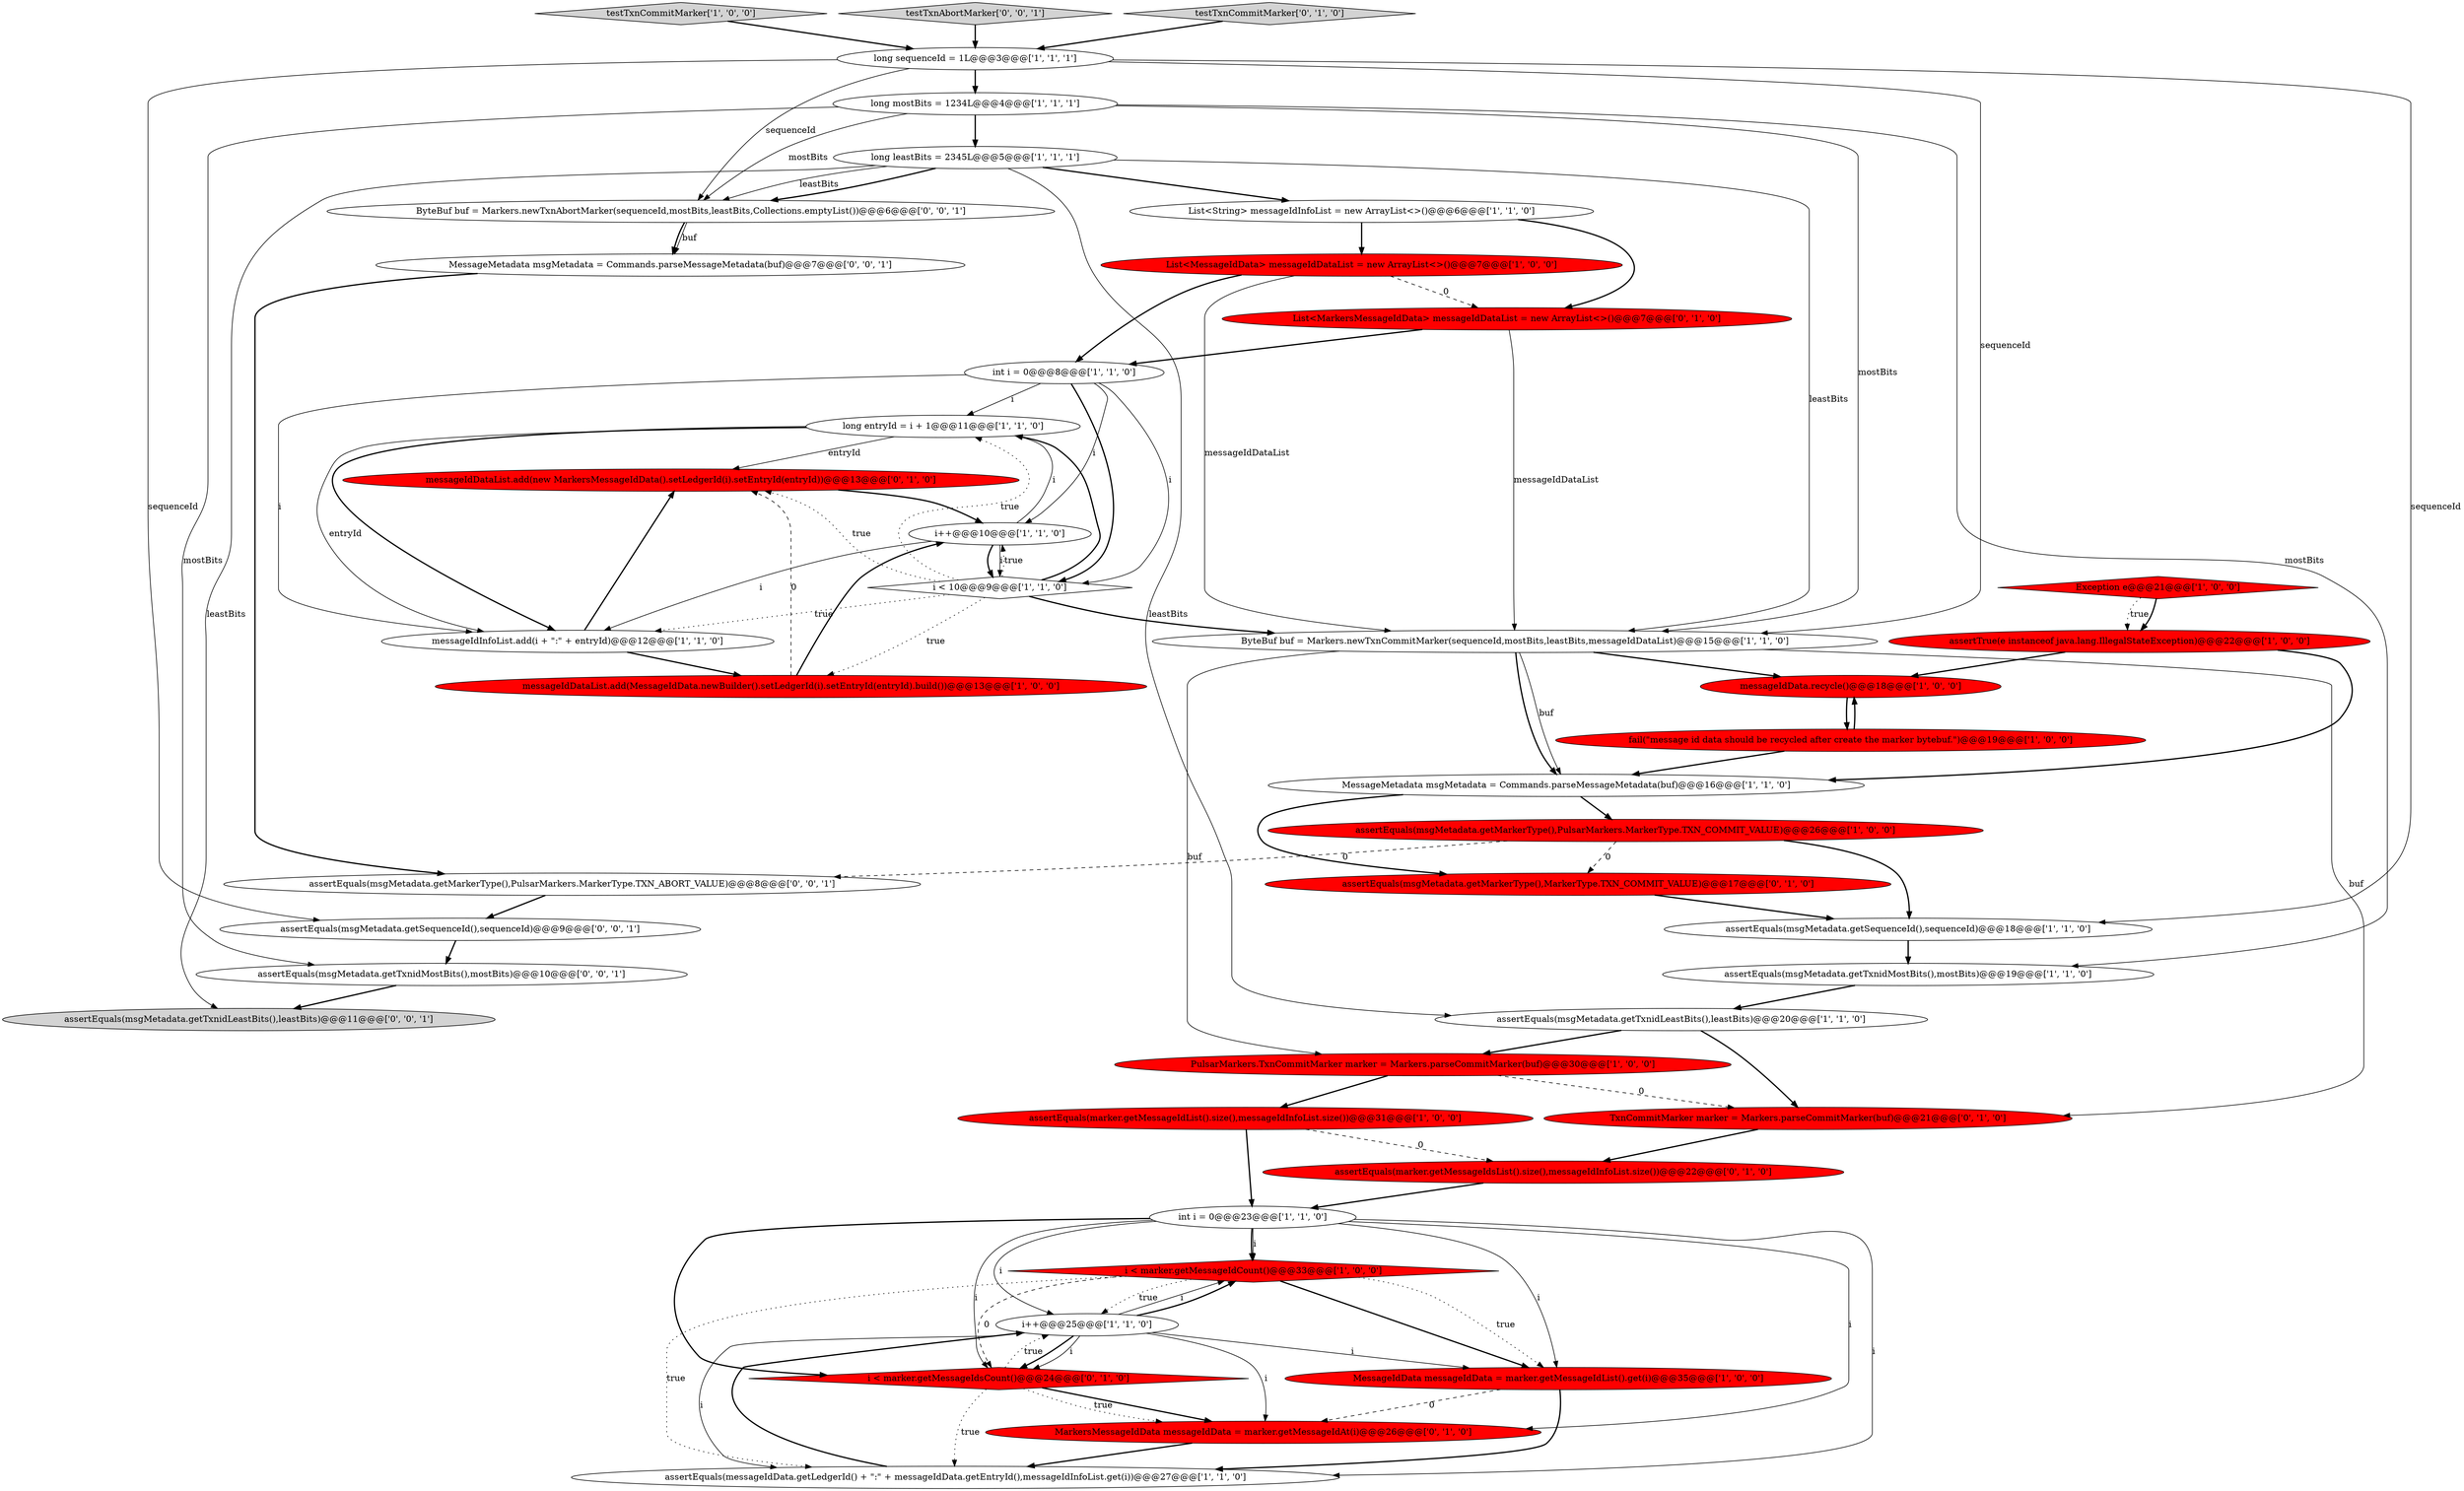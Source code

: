 digraph {
10 [style = filled, label = "messageIdData.recycle()@@@18@@@['1', '0', '0']", fillcolor = red, shape = ellipse image = "AAA1AAABBB1BBB"];
17 [style = filled, label = "assertEquals(marker.getMessageIdList().size(),messageIdInfoList.size())@@@31@@@['1', '0', '0']", fillcolor = red, shape = ellipse image = "AAA1AAABBB1BBB"];
5 [style = filled, label = "long leastBits = 2345L@@@5@@@['1', '1', '1']", fillcolor = white, shape = ellipse image = "AAA0AAABBB1BBB"];
22 [style = filled, label = "int i = 0@@@8@@@['1', '1', '0']", fillcolor = white, shape = ellipse image = "AAA0AAABBB1BBB"];
19 [style = filled, label = "assertTrue(e instanceof java.lang.IllegalStateException)@@@22@@@['1', '0', '0']", fillcolor = red, shape = ellipse image = "AAA1AAABBB1BBB"];
8 [style = filled, label = "assertEquals(msgMetadata.getSequenceId(),sequenceId)@@@18@@@['1', '1', '0']", fillcolor = white, shape = ellipse image = "AAA0AAABBB1BBB"];
21 [style = filled, label = "i < marker.getMessageIdCount()@@@33@@@['1', '0', '0']", fillcolor = red, shape = diamond image = "AAA1AAABBB1BBB"];
39 [style = filled, label = "ByteBuf buf = Markers.newTxnAbortMarker(sequenceId,mostBits,leastBits,Collections.emptyList())@@@6@@@['0', '0', '1']", fillcolor = white, shape = ellipse image = "AAA0AAABBB3BBB"];
23 [style = filled, label = "MessageMetadata msgMetadata = Commands.parseMessageMetadata(buf)@@@16@@@['1', '1', '0']", fillcolor = white, shape = ellipse image = "AAA0AAABBB1BBB"];
20 [style = filled, label = "messageIdDataList.add(MessageIdData.newBuilder().setLedgerId(i).setEntryId(entryId).build())@@@13@@@['1', '0', '0']", fillcolor = red, shape = ellipse image = "AAA1AAABBB1BBB"];
9 [style = filled, label = "long mostBits = 1234L@@@4@@@['1', '1', '1']", fillcolor = white, shape = ellipse image = "AAA0AAABBB1BBB"];
36 [style = filled, label = "List<MarkersMessageIdData> messageIdDataList = new ArrayList<>()@@@7@@@['0', '1', '0']", fillcolor = red, shape = ellipse image = "AAA1AAABBB2BBB"];
1 [style = filled, label = "long sequenceId = 1L@@@3@@@['1', '1', '1']", fillcolor = white, shape = ellipse image = "AAA0AAABBB1BBB"];
13 [style = filled, label = "assertEquals(msgMetadata.getTxnidLeastBits(),leastBits)@@@20@@@['1', '1', '0']", fillcolor = white, shape = ellipse image = "AAA0AAABBB1BBB"];
35 [style = filled, label = "messageIdDataList.add(new MarkersMessageIdData().setLedgerId(i).setEntryId(entryId))@@@13@@@['0', '1', '0']", fillcolor = red, shape = ellipse image = "AAA1AAABBB2BBB"];
37 [style = filled, label = "assertEquals(msgMetadata.getSequenceId(),sequenceId)@@@9@@@['0', '0', '1']", fillcolor = white, shape = ellipse image = "AAA0AAABBB3BBB"];
27 [style = filled, label = "long entryId = i + 1@@@11@@@['1', '1', '0']", fillcolor = white, shape = ellipse image = "AAA0AAABBB1BBB"];
26 [style = filled, label = "i++@@@10@@@['1', '1', '0']", fillcolor = white, shape = ellipse image = "AAA0AAABBB1BBB"];
38 [style = filled, label = "MessageMetadata msgMetadata = Commands.parseMessageMetadata(buf)@@@7@@@['0', '0', '1']", fillcolor = white, shape = ellipse image = "AAA0AAABBB3BBB"];
18 [style = filled, label = "testTxnCommitMarker['1', '0', '0']", fillcolor = lightgray, shape = diamond image = "AAA0AAABBB1BBB"];
25 [style = filled, label = "PulsarMarkers.TxnCommitMarker marker = Markers.parseCommitMarker(buf)@@@30@@@['1', '0', '0']", fillcolor = red, shape = ellipse image = "AAA1AAABBB1BBB"];
32 [style = filled, label = "assertEquals(msgMetadata.getMarkerType(),MarkerType.TXN_COMMIT_VALUE)@@@17@@@['0', '1', '0']", fillcolor = red, shape = ellipse image = "AAA1AAABBB2BBB"];
7 [style = filled, label = "List<String> messageIdInfoList = new ArrayList<>()@@@6@@@['1', '1', '0']", fillcolor = white, shape = ellipse image = "AAA0AAABBB1BBB"];
42 [style = filled, label = "assertEquals(msgMetadata.getTxnidLeastBits(),leastBits)@@@11@@@['0', '0', '1']", fillcolor = lightgray, shape = ellipse image = "AAA0AAABBB3BBB"];
33 [style = filled, label = "TxnCommitMarker marker = Markers.parseCommitMarker(buf)@@@21@@@['0', '1', '0']", fillcolor = red, shape = ellipse image = "AAA1AAABBB2BBB"];
34 [style = filled, label = "MarkersMessageIdData messageIdData = marker.getMessageIdAt(i)@@@26@@@['0', '1', '0']", fillcolor = red, shape = ellipse image = "AAA1AAABBB2BBB"];
3 [style = filled, label = "ByteBuf buf = Markers.newTxnCommitMarker(sequenceId,mostBits,leastBits,messageIdDataList)@@@15@@@['1', '1', '0']", fillcolor = white, shape = ellipse image = "AAA0AAABBB1BBB"];
14 [style = filled, label = "i++@@@25@@@['1', '1', '0']", fillcolor = white, shape = ellipse image = "AAA0AAABBB1BBB"];
40 [style = filled, label = "assertEquals(msgMetadata.getMarkerType(),PulsarMarkers.MarkerType.TXN_ABORT_VALUE)@@@8@@@['0', '0', '1']", fillcolor = white, shape = ellipse image = "AAA0AAABBB3BBB"];
43 [style = filled, label = "testTxnAbortMarker['0', '0', '1']", fillcolor = lightgray, shape = diamond image = "AAA0AAABBB3BBB"];
6 [style = filled, label = "MessageIdData messageIdData = marker.getMessageIdList().get(i)@@@35@@@['1', '0', '0']", fillcolor = red, shape = ellipse image = "AAA1AAABBB1BBB"];
28 [style = filled, label = "int i = 0@@@23@@@['1', '1', '0']", fillcolor = white, shape = ellipse image = "AAA0AAABBB1BBB"];
16 [style = filled, label = "i < 10@@@9@@@['1', '1', '0']", fillcolor = white, shape = diamond image = "AAA0AAABBB1BBB"];
0 [style = filled, label = "Exception e@@@21@@@['1', '0', '0']", fillcolor = red, shape = diamond image = "AAA1AAABBB1BBB"];
4 [style = filled, label = "fail(\"message id data should be recycled after create the marker bytebuf.\")@@@19@@@['1', '0', '0']", fillcolor = red, shape = ellipse image = "AAA1AAABBB1BBB"];
2 [style = filled, label = "assertEquals(msgMetadata.getMarkerType(),PulsarMarkers.MarkerType.TXN_COMMIT_VALUE)@@@26@@@['1', '0', '0']", fillcolor = red, shape = ellipse image = "AAA1AAABBB1BBB"];
12 [style = filled, label = "assertEquals(messageIdData.getLedgerId() + \":\" + messageIdData.getEntryId(),messageIdInfoList.get(i))@@@27@@@['1', '1', '0']", fillcolor = white, shape = ellipse image = "AAA0AAABBB1BBB"];
15 [style = filled, label = "assertEquals(msgMetadata.getTxnidMostBits(),mostBits)@@@19@@@['1', '1', '0']", fillcolor = white, shape = ellipse image = "AAA0AAABBB1BBB"];
24 [style = filled, label = "List<MessageIdData> messageIdDataList = new ArrayList<>()@@@7@@@['1', '0', '0']", fillcolor = red, shape = ellipse image = "AAA1AAABBB1BBB"];
29 [style = filled, label = "i < marker.getMessageIdsCount()@@@24@@@['0', '1', '0']", fillcolor = red, shape = diamond image = "AAA1AAABBB2BBB"];
30 [style = filled, label = "assertEquals(marker.getMessageIdsList().size(),messageIdInfoList.size())@@@22@@@['0', '1', '0']", fillcolor = red, shape = ellipse image = "AAA1AAABBB2BBB"];
41 [style = filled, label = "assertEquals(msgMetadata.getTxnidMostBits(),mostBits)@@@10@@@['0', '0', '1']", fillcolor = white, shape = ellipse image = "AAA0AAABBB3BBB"];
31 [style = filled, label = "testTxnCommitMarker['0', '1', '0']", fillcolor = lightgray, shape = diamond image = "AAA0AAABBB2BBB"];
11 [style = filled, label = "messageIdInfoList.add(i + \":\" + entryId)@@@12@@@['1', '1', '0']", fillcolor = white, shape = ellipse image = "AAA0AAABBB1BBB"];
21->12 [style = dotted, label="true"];
20->26 [style = bold, label=""];
0->19 [style = dotted, label="true"];
2->32 [style = dashed, label="0"];
28->6 [style = solid, label="i"];
1->3 [style = solid, label="sequenceId"];
16->20 [style = dotted, label="true"];
31->1 [style = bold, label=""];
6->34 [style = dashed, label="0"];
29->34 [style = bold, label=""];
3->25 [style = solid, label="buf"];
9->39 [style = solid, label="mostBits"];
20->35 [style = dashed, label="0"];
28->21 [style = bold, label=""];
30->28 [style = bold, label=""];
1->8 [style = solid, label="sequenceId"];
29->14 [style = dotted, label="true"];
43->1 [style = bold, label=""];
9->3 [style = solid, label="mostBits"];
39->38 [style = bold, label=""];
9->5 [style = bold, label=""];
22->11 [style = solid, label="i"];
22->16 [style = solid, label="i"];
3->23 [style = solid, label="buf"];
21->29 [style = dashed, label="0"];
40->37 [style = bold, label=""];
16->3 [style = bold, label=""];
13->25 [style = bold, label=""];
15->13 [style = bold, label=""];
5->39 [style = bold, label=""];
0->19 [style = bold, label=""];
24->3 [style = solid, label="messageIdDataList"];
14->12 [style = solid, label="i"];
22->27 [style = solid, label="i"];
26->16 [style = bold, label=""];
3->10 [style = bold, label=""];
7->24 [style = bold, label=""];
3->23 [style = bold, label=""];
14->6 [style = solid, label="i"];
5->42 [style = solid, label="leastBits"];
27->11 [style = bold, label=""];
18->1 [style = bold, label=""];
26->27 [style = solid, label="i"];
36->3 [style = solid, label="messageIdDataList"];
12->14 [style = bold, label=""];
33->30 [style = bold, label=""];
14->21 [style = solid, label="i"];
3->33 [style = solid, label="buf"];
5->7 [style = bold, label=""];
26->16 [style = solid, label="i"];
16->11 [style = dotted, label="true"];
24->36 [style = dashed, label="0"];
26->11 [style = solid, label="i"];
14->21 [style = bold, label=""];
4->23 [style = bold, label=""];
21->6 [style = dotted, label="true"];
1->39 [style = solid, label="sequenceId"];
4->10 [style = bold, label=""];
28->29 [style = bold, label=""];
8->15 [style = bold, label=""];
16->27 [style = bold, label=""];
29->34 [style = dotted, label="true"];
22->16 [style = bold, label=""];
16->35 [style = dotted, label="true"];
5->13 [style = solid, label="leastBits"];
37->41 [style = bold, label=""];
23->32 [style = bold, label=""];
19->10 [style = bold, label=""];
25->17 [style = bold, label=""];
14->34 [style = solid, label="i"];
1->9 [style = bold, label=""];
32->8 [style = bold, label=""];
5->39 [style = solid, label="leastBits"];
14->29 [style = bold, label=""];
16->27 [style = dotted, label="true"];
23->2 [style = bold, label=""];
38->40 [style = bold, label=""];
35->26 [style = bold, label=""];
28->12 [style = solid, label="i"];
7->36 [style = bold, label=""];
28->14 [style = solid, label="i"];
6->12 [style = bold, label=""];
11->20 [style = bold, label=""];
1->37 [style = solid, label="sequenceId"];
21->6 [style = bold, label=""];
5->3 [style = solid, label="leastBits"];
29->12 [style = dotted, label="true"];
34->12 [style = bold, label=""];
28->29 [style = solid, label="i"];
24->22 [style = bold, label=""];
11->35 [style = bold, label=""];
9->15 [style = solid, label="mostBits"];
16->26 [style = dotted, label="true"];
22->26 [style = solid, label="i"];
28->34 [style = solid, label="i"];
17->28 [style = bold, label=""];
28->21 [style = solid, label="i"];
14->29 [style = solid, label="i"];
9->41 [style = solid, label="mostBits"];
19->23 [style = bold, label=""];
39->38 [style = solid, label="buf"];
21->14 [style = dotted, label="true"];
10->4 [style = bold, label=""];
27->35 [style = solid, label="entryId"];
25->33 [style = dashed, label="0"];
2->40 [style = dashed, label="0"];
13->33 [style = bold, label=""];
17->30 [style = dashed, label="0"];
27->11 [style = solid, label="entryId"];
2->8 [style = bold, label=""];
41->42 [style = bold, label=""];
36->22 [style = bold, label=""];
}
